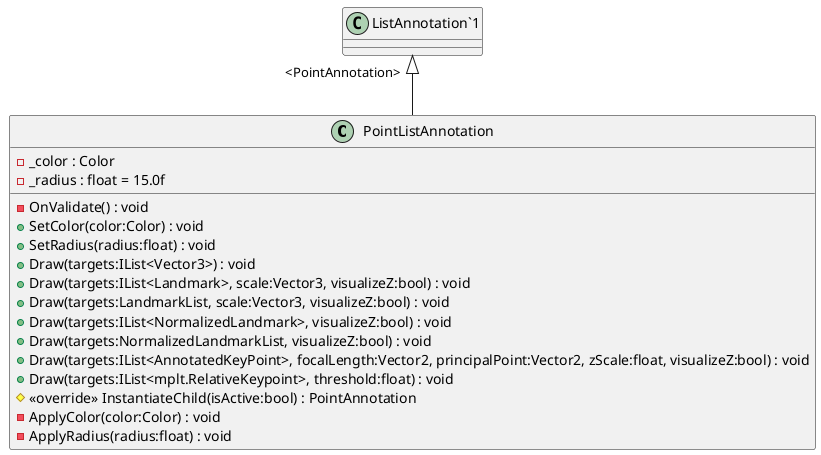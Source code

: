 @startuml
class PointListAnnotation {
    - _color : Color
    - _radius : float = 15.0f
    - OnValidate() : void
    + SetColor(color:Color) : void
    + SetRadius(radius:float) : void
    + Draw(targets:IList<Vector3>) : void
    + Draw(targets:IList<Landmark>, scale:Vector3, visualizeZ:bool) : void
    + Draw(targets:LandmarkList, scale:Vector3, visualizeZ:bool) : void
    + Draw(targets:IList<NormalizedLandmark>, visualizeZ:bool) : void
    + Draw(targets:NormalizedLandmarkList, visualizeZ:bool) : void
    + Draw(targets:IList<AnnotatedKeyPoint>, focalLength:Vector2, principalPoint:Vector2, zScale:float, visualizeZ:bool) : void
    + Draw(targets:IList<mplt.RelativeKeypoint>, threshold:float) : void
    # <<override>> InstantiateChild(isActive:bool) : PointAnnotation
    - ApplyColor(color:Color) : void
    - ApplyRadius(radius:float) : void
}
"ListAnnotation`1" "<PointAnnotation>" <|-- PointListAnnotation
@enduml
